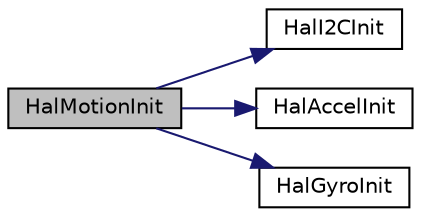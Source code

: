 digraph "HalMotionInit"
{
  edge [fontname="Helvetica",fontsize="10",labelfontname="Helvetica",labelfontsize="10"];
  node [fontname="Helvetica",fontsize="10",shape=record];
  rankdir="LR";
  Node1 [label="HalMotionInit",height=0.2,width=0.4,color="black", fillcolor="grey75", style="filled" fontcolor="black"];
  Node1 -> Node2 [color="midnightblue",fontsize="10",style="solid",fontname="Helvetica"];
  Node2 [label="HalI2CInit",height=0.2,width=0.4,color="black", fillcolor="white", style="filled",URL="$_c_c2541_s_t_2hal__i2c_8c.html#a2e4373198b1ea24be93cc506a541ea6f"];
  Node1 -> Node3 [color="midnightblue",fontsize="10",style="solid",fontname="Helvetica"];
  Node3 [label="HalAccelInit",height=0.2,width=0.4,color="black", fillcolor="white", style="filled",URL="$hal__accel_8c.html#a8cc6ef6f5f68786edf9df4d56948e251"];
  Node1 -> Node4 [color="midnightblue",fontsize="10",style="solid",fontname="Helvetica"];
  Node4 [label="HalGyroInit",height=0.2,width=0.4,color="black", fillcolor="white", style="filled",URL="$_c_c2541_a_r_c_2hal__gyro_8c.html#a5bc02b8d46bc5e9406ee5e3ec4108cd8"];
}
